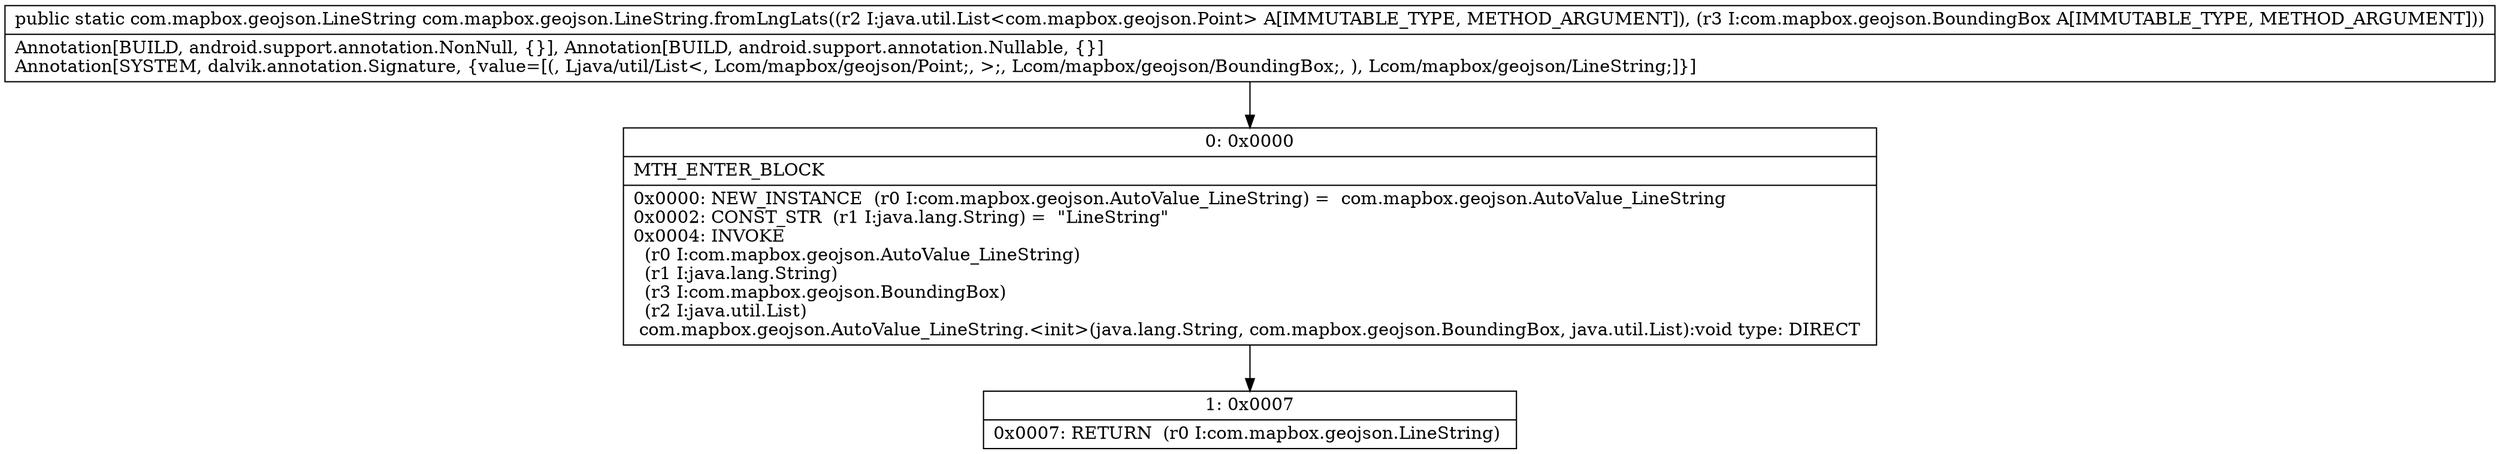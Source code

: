 digraph "CFG forcom.mapbox.geojson.LineString.fromLngLats(Ljava\/util\/List;Lcom\/mapbox\/geojson\/BoundingBox;)Lcom\/mapbox\/geojson\/LineString;" {
Node_0 [shape=record,label="{0\:\ 0x0000|MTH_ENTER_BLOCK\l|0x0000: NEW_INSTANCE  (r0 I:com.mapbox.geojson.AutoValue_LineString) =  com.mapbox.geojson.AutoValue_LineString \l0x0002: CONST_STR  (r1 I:java.lang.String) =  \"LineString\" \l0x0004: INVOKE  \l  (r0 I:com.mapbox.geojson.AutoValue_LineString)\l  (r1 I:java.lang.String)\l  (r3 I:com.mapbox.geojson.BoundingBox)\l  (r2 I:java.util.List)\l com.mapbox.geojson.AutoValue_LineString.\<init\>(java.lang.String, com.mapbox.geojson.BoundingBox, java.util.List):void type: DIRECT \l}"];
Node_1 [shape=record,label="{1\:\ 0x0007|0x0007: RETURN  (r0 I:com.mapbox.geojson.LineString) \l}"];
MethodNode[shape=record,label="{public static com.mapbox.geojson.LineString com.mapbox.geojson.LineString.fromLngLats((r2 I:java.util.List\<com.mapbox.geojson.Point\> A[IMMUTABLE_TYPE, METHOD_ARGUMENT]), (r3 I:com.mapbox.geojson.BoundingBox A[IMMUTABLE_TYPE, METHOD_ARGUMENT]))  | Annotation[BUILD, android.support.annotation.NonNull, \{\}], Annotation[BUILD, android.support.annotation.Nullable, \{\}]\lAnnotation[SYSTEM, dalvik.annotation.Signature, \{value=[(, Ljava\/util\/List\<, Lcom\/mapbox\/geojson\/Point;, \>;, Lcom\/mapbox\/geojson\/BoundingBox;, ), Lcom\/mapbox\/geojson\/LineString;]\}]\l}"];
MethodNode -> Node_0;
Node_0 -> Node_1;
}

